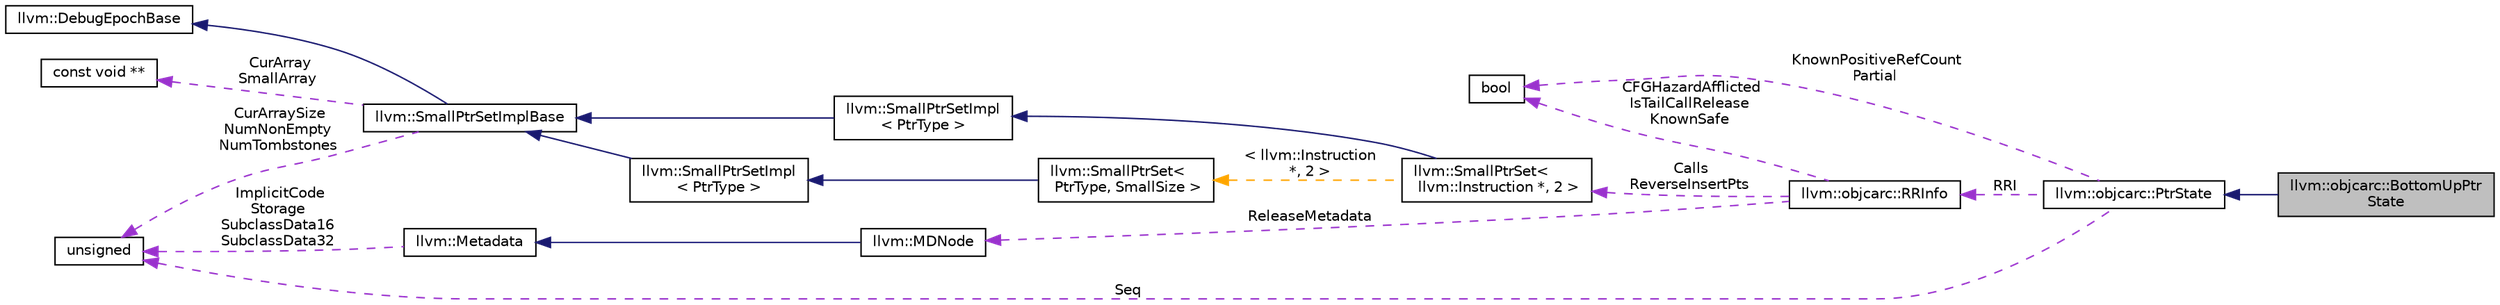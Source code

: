 digraph "llvm::objcarc::BottomUpPtrState"
{
 // LATEX_PDF_SIZE
  bgcolor="transparent";
  edge [fontname="Helvetica",fontsize="10",labelfontname="Helvetica",labelfontsize="10"];
  node [fontname="Helvetica",fontsize="10",shape="box"];
  rankdir="LR";
  Node1 [label="llvm::objcarc::BottomUpPtr\lState",height=0.2,width=0.4,color="black", fillcolor="grey75", style="filled", fontcolor="black",tooltip=" "];
  Node2 -> Node1 [dir="back",color="midnightblue",fontsize="10",style="solid",fontname="Helvetica"];
  Node2 [label="llvm::objcarc::PtrState",height=0.2,width=0.4,color="black",URL="$classllvm_1_1objcarc_1_1PtrState.html",tooltip="This class summarizes several per-pointer runtime properties which are propagated through the flow gr..."];
  Node3 -> Node2 [dir="back",color="darkorchid3",fontsize="10",style="dashed",label=" KnownPositiveRefCount\nPartial" ,fontname="Helvetica"];
  Node3 [label="bool",height=0.2,width=0.4,color="black",URL="$classbool.html",tooltip=" "];
  Node4 -> Node2 [dir="back",color="darkorchid3",fontsize="10",style="dashed",label=" Seq" ,fontname="Helvetica"];
  Node4 [label="unsigned",height=0.2,width=0.4,color="black",URL="$classunsigned.html",tooltip=" "];
  Node5 -> Node2 [dir="back",color="darkorchid3",fontsize="10",style="dashed",label=" RRI" ,fontname="Helvetica"];
  Node5 [label="llvm::objcarc::RRInfo",height=0.2,width=0.4,color="black",URL="$structllvm_1_1objcarc_1_1RRInfo.html",tooltip="Unidirectional information about either a retain-decrement-use-release sequence or release-use-decrem..."];
  Node3 -> Node5 [dir="back",color="darkorchid3",fontsize="10",style="dashed",label=" CFGHazardAfflicted\nIsTailCallRelease\nKnownSafe" ,fontname="Helvetica"];
  Node6 -> Node5 [dir="back",color="darkorchid3",fontsize="10",style="dashed",label=" ReleaseMetadata" ,fontname="Helvetica"];
  Node6 [label="llvm::MDNode",height=0.2,width=0.4,color="black",URL="$classllvm_1_1MDNode.html",tooltip="Metadata node."];
  Node7 -> Node6 [dir="back",color="midnightblue",fontsize="10",style="solid",fontname="Helvetica"];
  Node7 [label="llvm::Metadata",height=0.2,width=0.4,color="black",URL="$classllvm_1_1Metadata.html",tooltip="Root of the metadata hierarchy."];
  Node4 -> Node7 [dir="back",color="darkorchid3",fontsize="10",style="dashed",label=" ImplicitCode\nStorage\nSubclassData16\nSubclassData32" ,fontname="Helvetica"];
  Node8 -> Node5 [dir="back",color="darkorchid3",fontsize="10",style="dashed",label=" Calls\nReverseInsertPts" ,fontname="Helvetica"];
  Node8 [label="llvm::SmallPtrSet\<\l llvm::Instruction *, 2 \>",height=0.2,width=0.4,color="black",URL="$classllvm_1_1SmallPtrSet.html",tooltip=" "];
  Node9 -> Node8 [dir="back",color="midnightblue",fontsize="10",style="solid",fontname="Helvetica"];
  Node9 [label="llvm::SmallPtrSetImpl\l\< PtrType \>",height=0.2,width=0.4,color="black",URL="$classllvm_1_1SmallPtrSetImpl.html",tooltip="A templated base class for SmallPtrSet which provides the typesafe interface that is common across al..."];
  Node10 -> Node9 [dir="back",color="midnightblue",fontsize="10",style="solid",fontname="Helvetica"];
  Node10 [label="llvm::SmallPtrSetImplBase",height=0.2,width=0.4,color="black",URL="$classllvm_1_1SmallPtrSetImplBase.html",tooltip="SmallPtrSetImplBase - This is the common code shared among all the SmallPtrSet<>'s,..."];
  Node11 -> Node10 [dir="back",color="midnightblue",fontsize="10",style="solid",fontname="Helvetica"];
  Node11 [label="llvm::DebugEpochBase",height=0.2,width=0.4,color="black",URL="$classllvm_1_1DebugEpochBase.html",tooltip=" "];
  Node12 -> Node10 [dir="back",color="darkorchid3",fontsize="10",style="dashed",label=" CurArray\nSmallArray" ,fontname="Helvetica"];
  Node12 [label="const void **",height=0.2,width=0.4,color="black",tooltip=" "];
  Node4 -> Node10 [dir="back",color="darkorchid3",fontsize="10",style="dashed",label=" CurArraySize\nNumNonEmpty\nNumTombstones" ,fontname="Helvetica"];
  Node13 -> Node8 [dir="back",color="orange",fontsize="10",style="dashed",label=" \< llvm::Instruction\l *, 2 \>" ,fontname="Helvetica"];
  Node13 [label="llvm::SmallPtrSet\<\l PtrType, SmallSize \>",height=0.2,width=0.4,color="black",URL="$classllvm_1_1SmallPtrSet.html",tooltip="SmallPtrSet - This class implements a set which is optimized for holding SmallSize or less elements."];
  Node14 -> Node13 [dir="back",color="midnightblue",fontsize="10",style="solid",fontname="Helvetica"];
  Node14 [label="llvm::SmallPtrSetImpl\l\< PtrType \>",height=0.2,width=0.4,color="black",URL="$classllvm_1_1SmallPtrSetImpl.html",tooltip="A templated base class for SmallPtrSet which provides the typesafe interface that is common across al..."];
  Node10 -> Node14 [dir="back",color="midnightblue",fontsize="10",style="solid",fontname="Helvetica"];
}
